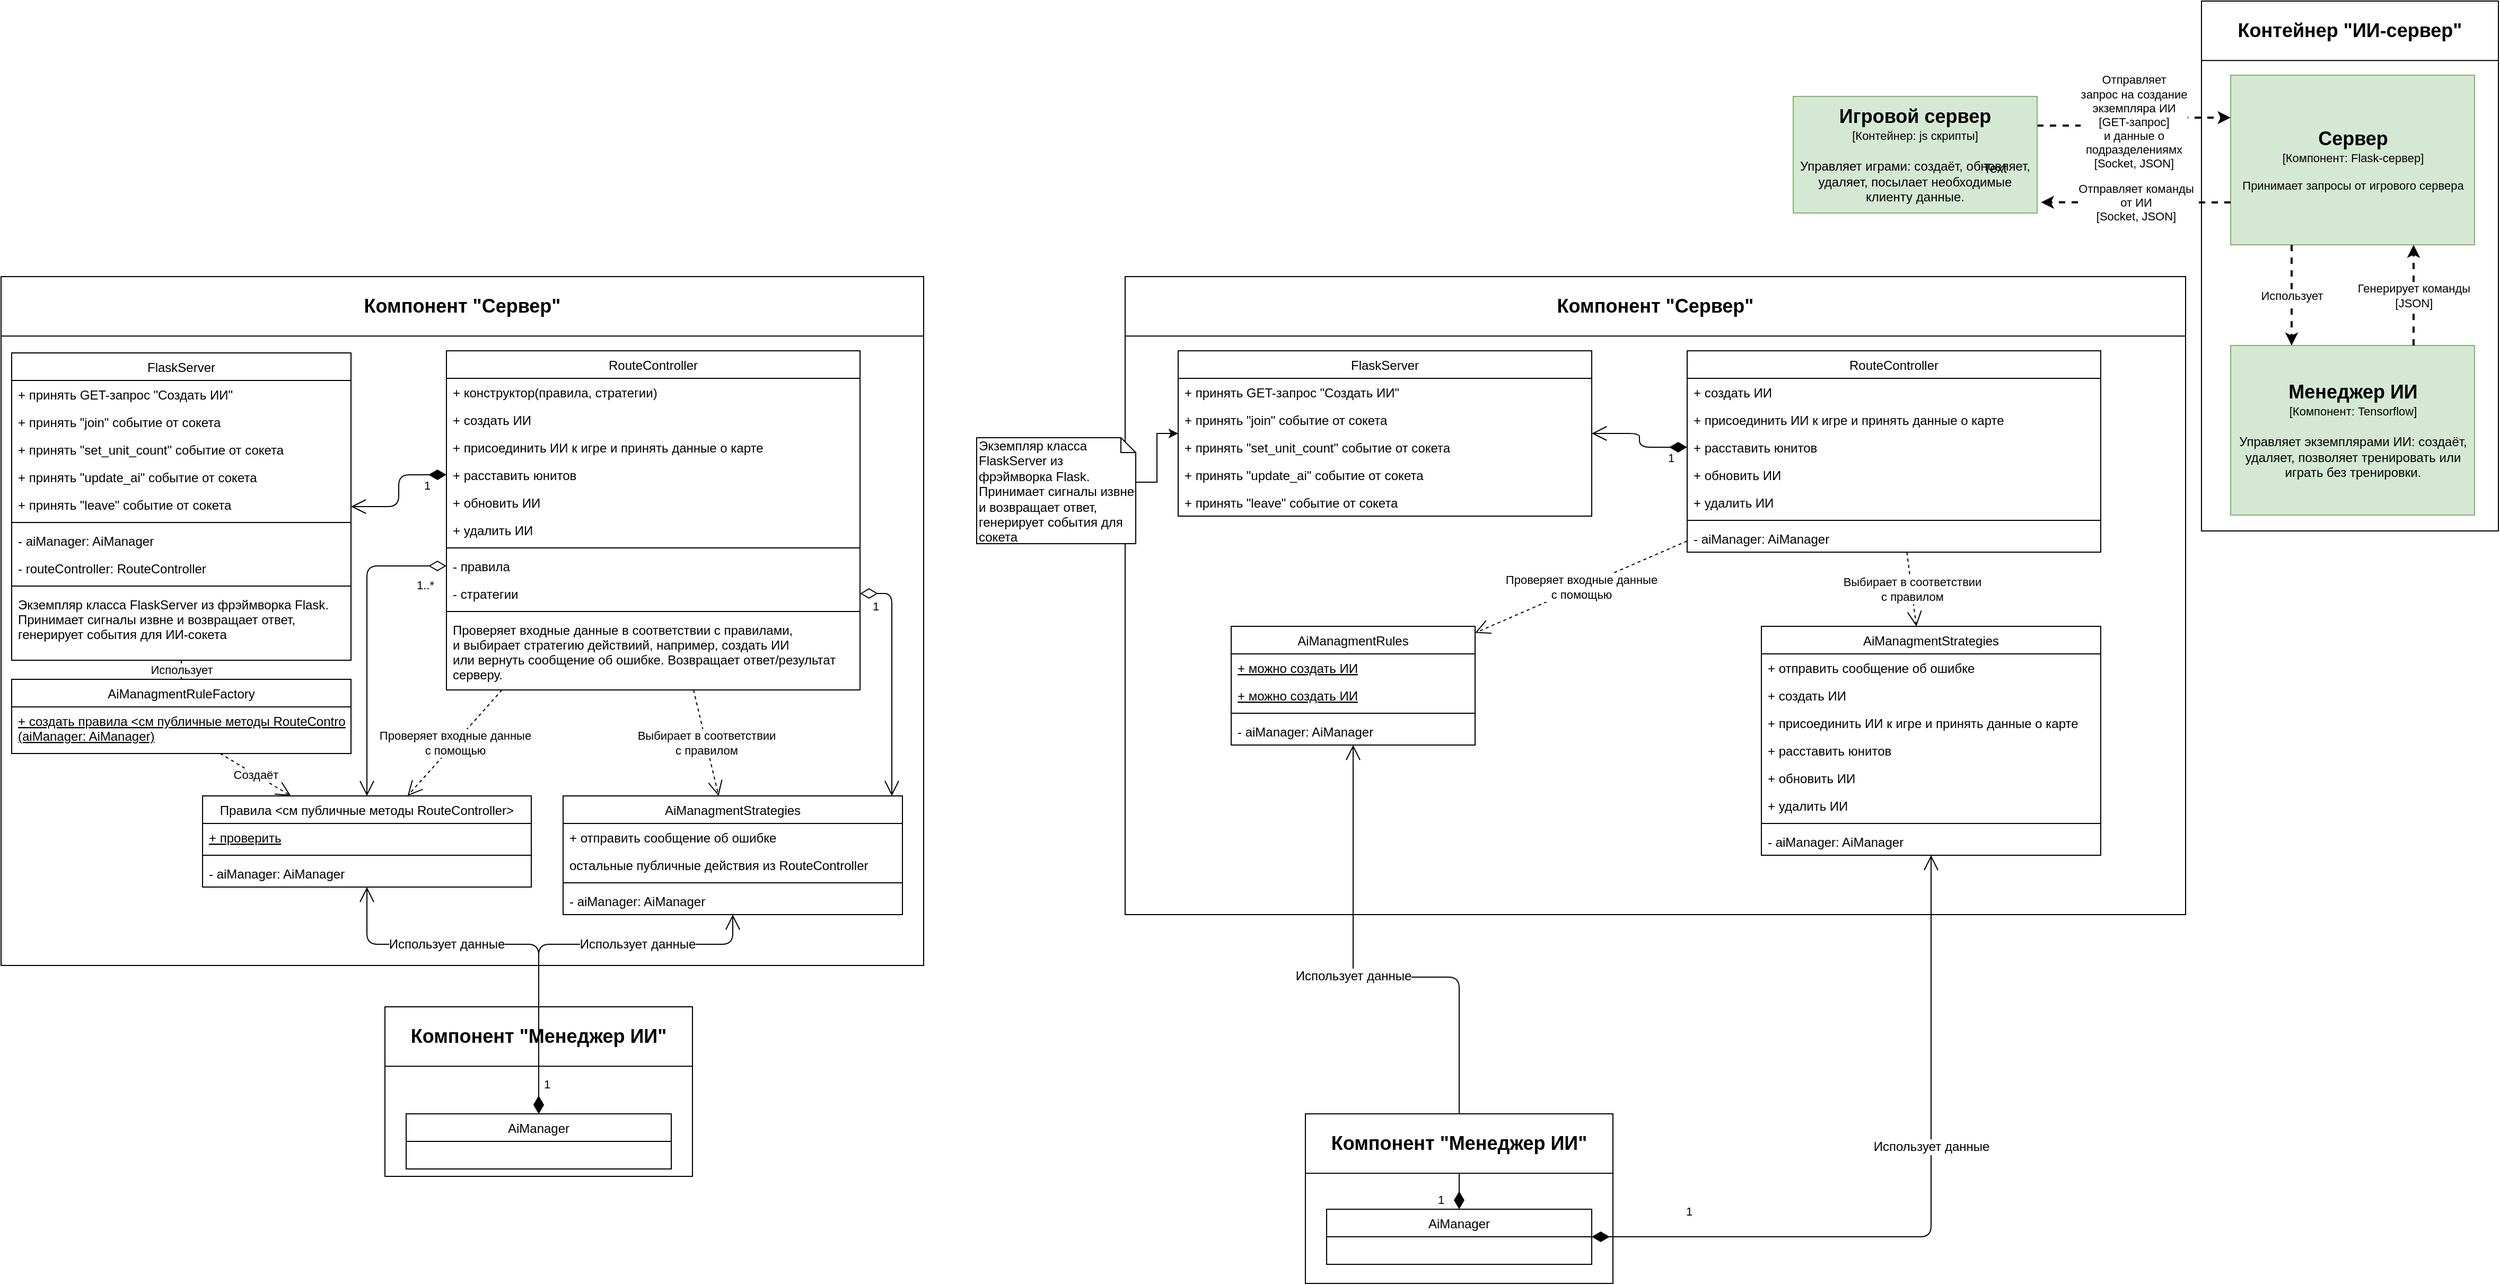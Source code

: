 <mxfile version="12.7.9" type="device"><diagram id="C5RBs43oDa-KdzZeNtuy" name="Page-1"><mxGraphModel dx="2522" dy="479" grid="1" gridSize="10" guides="1" tooltips="1" connect="1" arrows="1" fold="1" page="1" pageScale="1" pageWidth="827" pageHeight="1169" math="0" shadow="0"><root><mxCell id="WIyWlLk6GJQsqaUBKTNV-0"/><mxCell id="WIyWlLk6GJQsqaUBKTNV-1" parent="WIyWlLk6GJQsqaUBKTNV-0"/><mxCell id="0hiu_Pi0HJlsaVOjyTY1-55" value="" style="rounded=0;whiteSpace=wrap;html=1;" vertex="1" parent="WIyWlLk6GJQsqaUBKTNV-1"><mxGeometry x="310" y="1270" width="290" height="160" as="geometry"/></mxCell><mxCell id="0hiu_Pi0HJlsaVOjyTY1-0" value="" style="rounded=0;whiteSpace=wrap;html=1;" vertex="1" parent="WIyWlLk6GJQsqaUBKTNV-1"><mxGeometry x="1155" y="220" width="280" height="500" as="geometry"/></mxCell><mxCell id="0hiu_Pi0HJlsaVOjyTY1-1" value="&lt;b&gt;&lt;font style=&quot;font-size: 18px&quot;&gt;Контейнер &quot;ИИ-сервер&quot;&lt;/font&gt;&lt;/b&gt;" style="rounded=0;whiteSpace=wrap;html=1;" vertex="1" parent="WIyWlLk6GJQsqaUBKTNV-1"><mxGeometry x="1155" y="220" width="280" height="56.1" as="geometry"/></mxCell><mxCell id="0hiu_Pi0HJlsaVOjyTY1-2" value="&lt;div&gt;&lt;b&gt;&lt;font style=&quot;font-size: 18px&quot;&gt;Сервер&lt;/font&gt;&lt;/b&gt;&lt;br&gt;&lt;/div&gt;&lt;div&gt;&lt;font style=&quot;font-size: 11px&quot;&gt;[Компонент&lt;/font&gt;&lt;font style=&quot;font-size: 11px&quot;&gt;&lt;span class=&quot;tlid-translation translation&quot; lang=&quot;ru&quot;&gt;&lt;span title=&quot;&quot; class=&quot;&quot;&gt;: Flask-сервер]&lt;/span&gt;&lt;/span&gt;&lt;/font&gt;&lt;/div&gt;&lt;div&gt;&lt;font style=&quot;font-size: 10px&quot;&gt;&lt;br&gt;&lt;/font&gt;&lt;/div&gt;Принимает запросы от игрового сервера" style="rounded=0;whiteSpace=wrap;html=1;fillColor=#d5e8d4;strokeColor=#82b366;fontSize=11;" vertex="1" parent="WIyWlLk6GJQsqaUBKTNV-1"><mxGeometry x="1182.5" y="290" width="230" height="160" as="geometry"/></mxCell><mxCell id="0hiu_Pi0HJlsaVOjyTY1-3" value="&lt;div&gt;Отправляет&lt;/div&gt;&lt;div&gt;запрос на создание &lt;br&gt;&lt;/div&gt;&lt;div&gt;экземпляра ИИ&lt;/div&gt;&lt;div&gt;[&lt;span class=&quot;pl-en&quot;&gt;&lt;span class=&quot;pl-s&quot;&gt;GET-запрос&lt;/span&gt;&lt;/span&gt;] &lt;br&gt;&lt;/div&gt;&lt;div&gt;и данные о&lt;/div&gt;&lt;div&gt; подразделениямх&lt;/div&gt;&lt;div&gt;[Socket, JSON]&lt;/div&gt;" style="edgeStyle=orthogonalEdgeStyle;rounded=0;orthogonalLoop=1;jettySize=auto;html=1;entryX=0;entryY=0.25;entryDx=0;entryDy=0;dashed=1;strokeWidth=2;exitX=1;exitY=0.25;exitDx=0;exitDy=0;" edge="1" parent="WIyWlLk6GJQsqaUBKTNV-1" source="0hiu_Pi0HJlsaVOjyTY1-8" target="0hiu_Pi0HJlsaVOjyTY1-2"><mxGeometry relative="1" as="geometry"><mxPoint x="890" y="330" as="sourcePoint"/></mxGeometry></mxCell><mxCell id="0hiu_Pi0HJlsaVOjyTY1-4" value="&lt;div&gt;Отправляет команды&lt;/div&gt;&lt;div&gt;от ИИ&lt;/div&gt;&lt;div&gt;[Socket, JSON]&lt;br&gt;&lt;/div&gt;" style="edgeStyle=orthogonalEdgeStyle;rounded=0;orthogonalLoop=1;jettySize=auto;html=1;exitX=0;exitY=0.75;exitDx=0;exitDy=0;entryX=1.016;entryY=0.908;entryDx=0;entryDy=0;dashed=1;strokeWidth=2;entryPerimeter=0;" edge="1" parent="WIyWlLk6GJQsqaUBKTNV-1" source="0hiu_Pi0HJlsaVOjyTY1-2" target="0hiu_Pi0HJlsaVOjyTY1-8"><mxGeometry relative="1" as="geometry"><mxPoint x="800" y="407.5" as="targetPoint"/></mxGeometry></mxCell><mxCell id="0hiu_Pi0HJlsaVOjyTY1-5" value="&lt;div&gt;&lt;b&gt;&lt;font style=&quot;font-size: 18px&quot;&gt;Менеджер ИИ&lt;/font&gt;&lt;/b&gt;&lt;br&gt;&lt;/div&gt;&lt;div&gt;&lt;div&gt;&lt;font style=&quot;font-size: 11px&quot;&gt;[&lt;font style=&quot;font-size: 11px&quot;&gt;Компонент&lt;/font&gt;&lt;/font&gt;&lt;font style=&quot;font-size: 11px&quot; size=&quot;3&quot;&gt;&lt;span class=&quot;tlid-translation translation&quot; lang=&quot;ru&quot;&gt;&lt;span title=&quot;&quot; class=&quot;&quot;&gt;: Tensorflow]&lt;/span&gt;&lt;/span&gt;&lt;/font&gt;&lt;/div&gt;&lt;font style=&quot;font-size: 11px&quot; size=&quot;3&quot;&gt;&lt;span class=&quot;tlid-translation translation&quot; lang=&quot;ru&quot;&gt;&lt;span title=&quot;&quot; class=&quot;&quot;&gt;&lt;/span&gt;&lt;/span&gt;&lt;/font&gt;&lt;/div&gt;&lt;div&gt;&lt;font style=&quot;font-size: 10px&quot;&gt;&lt;br&gt;&lt;/font&gt;&lt;/div&gt;&lt;div&gt;Управляет экземплярами ИИ: создаёт, удаляет, позволяет тренировать или играть без тренировки.&lt;br&gt;&lt;/div&gt;" style="rounded=0;whiteSpace=wrap;html=1;fillColor=#d5e8d4;strokeColor=#82b366;" vertex="1" parent="WIyWlLk6GJQsqaUBKTNV-1"><mxGeometry x="1182.5" y="545" width="230" height="160" as="geometry"/></mxCell><mxCell id="0hiu_Pi0HJlsaVOjyTY1-6" value="Использует" style="edgeStyle=orthogonalEdgeStyle;rounded=0;orthogonalLoop=1;jettySize=auto;html=1;exitX=0.25;exitY=1;exitDx=0;exitDy=0;entryX=0.25;entryY=0;entryDx=0;entryDy=0;dashed=1;strokeWidth=2;" edge="1" parent="WIyWlLk6GJQsqaUBKTNV-1" source="0hiu_Pi0HJlsaVOjyTY1-2" target="0hiu_Pi0HJlsaVOjyTY1-5"><mxGeometry relative="1" as="geometry"><mxPoint x="810" y="417.5" as="targetPoint"/><mxPoint x="1192.5" y="420" as="sourcePoint"/></mxGeometry></mxCell><mxCell id="0hiu_Pi0HJlsaVOjyTY1-7" value="&lt;div&gt;Генерирует команды&lt;/div&gt;&lt;div&gt;[JSON]&lt;br&gt;&lt;/div&gt;" style="edgeStyle=orthogonalEdgeStyle;rounded=0;orthogonalLoop=1;jettySize=auto;html=1;exitX=0.75;exitY=0;exitDx=0;exitDy=0;dashed=1;strokeWidth=2;entryX=0.75;entryY=1;entryDx=0;entryDy=0;" edge="1" parent="WIyWlLk6GJQsqaUBKTNV-1" source="0hiu_Pi0HJlsaVOjyTY1-5" target="0hiu_Pi0HJlsaVOjyTY1-2"><mxGeometry relative="1" as="geometry"><mxPoint x="1250" y="555" as="targetPoint"/><mxPoint x="1250" y="460" as="sourcePoint"/></mxGeometry></mxCell><mxCell id="0hiu_Pi0HJlsaVOjyTY1-8" value="&lt;div&gt;&lt;b&gt;&lt;font style=&quot;font-size: 18px&quot;&gt;Игровой сервер&lt;/font&gt;&lt;/b&gt;&lt;br&gt;&lt;/div&gt;&lt;div&gt;&lt;font style=&quot;font-size: 11px&quot;&gt;[&lt;/font&gt;&lt;font style=&quot;font-size: 11px&quot;&gt;&lt;span class=&quot;tlid-translation translation&quot; lang=&quot;ru&quot;&gt;&lt;span title=&quot;&quot; class=&quot;&quot;&gt;Контейнер: js скрипты]&lt;/span&gt;&lt;/span&gt;&lt;/font&gt;&lt;/div&gt;&lt;div&gt;&lt;font style=&quot;font-size: 10px&quot;&gt;&lt;br&gt;&lt;/font&gt;&lt;/div&gt;&lt;div&gt;Управляет играми: создаёт, обновляет, удаляет, посылает необходимые клиенту данные.&lt;br&gt;&lt;/div&gt;" style="rounded=0;whiteSpace=wrap;html=1;fillColor=#d5e8d4;strokeColor=#82b366;" vertex="1" parent="WIyWlLk6GJQsqaUBKTNV-1"><mxGeometry x="770" y="310" width="230" height="110" as="geometry"/></mxCell><mxCell id="0hiu_Pi0HJlsaVOjyTY1-9" value="Text" style="text;html=1;align=center;verticalAlign=middle;resizable=0;points=[];autosize=1;" vertex="1" parent="WIyWlLk6GJQsqaUBKTNV-1"><mxGeometry x="940" y="368" width="40" height="20" as="geometry"/></mxCell><mxCell id="0hiu_Pi0HJlsaVOjyTY1-10" value="" style="rounded=0;whiteSpace=wrap;html=1;" vertex="1" parent="WIyWlLk6GJQsqaUBKTNV-1"><mxGeometry x="140" y="480" width="1000" height="602" as="geometry"/></mxCell><mxCell id="0hiu_Pi0HJlsaVOjyTY1-11" value="&lt;b&gt;&lt;font style=&quot;font-size: 18px&quot;&gt;Компонент &quot;Сервер&quot;&lt;/font&gt;&lt;/b&gt;" style="rounded=0;whiteSpace=wrap;html=1;" vertex="1" parent="WIyWlLk6GJQsqaUBKTNV-1"><mxGeometry x="140" y="480" width="1000" height="56.1" as="geometry"/></mxCell><mxCell id="0hiu_Pi0HJlsaVOjyTY1-16" value="FlaskServer" style="swimlane;fontStyle=0;childLayout=stackLayout;horizontal=1;startSize=26;fillColor=none;horizontalStack=0;resizeParent=1;resizeParentMax=0;resizeLast=0;collapsible=1;marginBottom=0;" vertex="1" parent="WIyWlLk6GJQsqaUBKTNV-1"><mxGeometry x="190" y="550" width="390" height="156" as="geometry"/></mxCell><mxCell id="0hiu_Pi0HJlsaVOjyTY1-17" value="+ принять GET-запрос &quot;Создать ИИ&quot;&#xA;" style="text;strokeColor=none;fillColor=none;align=left;verticalAlign=top;spacingLeft=4;spacingRight=4;overflow=hidden;rotatable=0;points=[[0,0.5],[1,0.5]];portConstraint=eastwest;" vertex="1" parent="0hiu_Pi0HJlsaVOjyTY1-16"><mxGeometry y="26" width="390" height="26" as="geometry"/></mxCell><mxCell id="0hiu_Pi0HJlsaVOjyTY1-18" value="+ принять &quot;join&quot; событие от сокета" style="text;strokeColor=none;fillColor=none;align=left;verticalAlign=top;spacingLeft=4;spacingRight=4;overflow=hidden;rotatable=0;points=[[0,0.5],[1,0.5]];portConstraint=eastwest;" vertex="1" parent="0hiu_Pi0HJlsaVOjyTY1-16"><mxGeometry y="52" width="390" height="26" as="geometry"/></mxCell><mxCell id="0hiu_Pi0HJlsaVOjyTY1-58" value="+ принять &quot;set_unit_count&quot; событие от сокета" style="text;strokeColor=none;fillColor=none;align=left;verticalAlign=top;spacingLeft=4;spacingRight=4;overflow=hidden;rotatable=0;points=[[0,0.5],[1,0.5]];portConstraint=eastwest;" vertex="1" parent="0hiu_Pi0HJlsaVOjyTY1-16"><mxGeometry y="78" width="390" height="26" as="geometry"/></mxCell><mxCell id="0hiu_Pi0HJlsaVOjyTY1-59" value="+ принять &quot;update_ai&quot; событие от сокета" style="text;strokeColor=none;fillColor=none;align=left;verticalAlign=top;spacingLeft=4;spacingRight=4;overflow=hidden;rotatable=0;points=[[0,0.5],[1,0.5]];portConstraint=eastwest;" vertex="1" parent="0hiu_Pi0HJlsaVOjyTY1-16"><mxGeometry y="104" width="390" height="26" as="geometry"/></mxCell><mxCell id="0hiu_Pi0HJlsaVOjyTY1-57" value="+ принять &quot;leave&quot; событие от сокета" style="text;strokeColor=none;fillColor=none;align=left;verticalAlign=top;spacingLeft=4;spacingRight=4;overflow=hidden;rotatable=0;points=[[0,0.5],[1,0.5]];portConstraint=eastwest;" vertex="1" parent="0hiu_Pi0HJlsaVOjyTY1-16"><mxGeometry y="130" width="390" height="26" as="geometry"/></mxCell><mxCell id="0hiu_Pi0HJlsaVOjyTY1-20" value="RouteController" style="swimlane;fontStyle=0;childLayout=stackLayout;horizontal=1;startSize=26;fillColor=none;horizontalStack=0;resizeParent=1;resizeParentMax=0;resizeLast=0;collapsible=1;marginBottom=0;" vertex="1" parent="WIyWlLk6GJQsqaUBKTNV-1"><mxGeometry x="670" y="550" width="390" height="190" as="geometry"/></mxCell><mxCell id="0hiu_Pi0HJlsaVOjyTY1-21" value="+ создать ИИ" style="text;strokeColor=none;fillColor=none;align=left;verticalAlign=top;spacingLeft=4;spacingRight=4;overflow=hidden;rotatable=0;points=[[0,0.5],[1,0.5]];portConstraint=eastwest;fontStyle=0" vertex="1" parent="0hiu_Pi0HJlsaVOjyTY1-20"><mxGeometry y="26" width="390" height="26" as="geometry"/></mxCell><mxCell id="0hiu_Pi0HJlsaVOjyTY1-22" value="+ присоединить ИИ к игре и принять данные о карте" style="text;strokeColor=none;fillColor=none;align=left;verticalAlign=top;spacingLeft=4;spacingRight=4;overflow=hidden;rotatable=0;points=[[0,0.5],[1,0.5]];portConstraint=eastwest;fontStyle=0" vertex="1" parent="0hiu_Pi0HJlsaVOjyTY1-20"><mxGeometry y="52" width="390" height="26" as="geometry"/></mxCell><mxCell id="0hiu_Pi0HJlsaVOjyTY1-61" value="+ расставить юнитов" style="text;strokeColor=none;fillColor=none;align=left;verticalAlign=top;spacingLeft=4;spacingRight=4;overflow=hidden;rotatable=0;points=[[0,0.5],[1,0.5]];portConstraint=eastwest;fontStyle=0" vertex="1" parent="0hiu_Pi0HJlsaVOjyTY1-20"><mxGeometry y="78" width="390" height="26" as="geometry"/></mxCell><mxCell id="0hiu_Pi0HJlsaVOjyTY1-62" value="+ обновить ИИ" style="text;strokeColor=none;fillColor=none;align=left;verticalAlign=top;spacingLeft=4;spacingRight=4;overflow=hidden;rotatable=0;points=[[0,0.5],[1,0.5]];portConstraint=eastwest;fontStyle=0" vertex="1" parent="0hiu_Pi0HJlsaVOjyTY1-20"><mxGeometry y="104" width="390" height="26" as="geometry"/></mxCell><mxCell id="0hiu_Pi0HJlsaVOjyTY1-60" value="+ удалить ИИ" style="text;strokeColor=none;fillColor=none;align=left;verticalAlign=top;spacingLeft=4;spacingRight=4;overflow=hidden;rotatable=0;points=[[0,0.5],[1,0.5]];portConstraint=eastwest;fontStyle=0" vertex="1" parent="0hiu_Pi0HJlsaVOjyTY1-20"><mxGeometry y="130" width="390" height="26" as="geometry"/></mxCell><mxCell id="0hiu_Pi0HJlsaVOjyTY1-34" value="" style="line;strokeWidth=1;fillColor=none;align=left;verticalAlign=middle;spacingTop=-1;spacingLeft=3;spacingRight=3;rotatable=0;labelPosition=right;points=[];portConstraint=eastwest;" vertex="1" parent="0hiu_Pi0HJlsaVOjyTY1-20"><mxGeometry y="156" width="390" height="8" as="geometry"/></mxCell><mxCell id="0hiu_Pi0HJlsaVOjyTY1-23" value="- aiManager: AiManager" style="text;strokeColor=none;fillColor=none;align=left;verticalAlign=top;spacingLeft=4;spacingRight=4;overflow=hidden;rotatable=0;points=[[0,0.5],[1,0.5]];portConstraint=eastwest;" vertex="1" parent="0hiu_Pi0HJlsaVOjyTY1-20"><mxGeometry y="164" width="390" height="26" as="geometry"/></mxCell><mxCell id="0hiu_Pi0HJlsaVOjyTY1-24" value="AiManagmentRules" style="swimlane;fontStyle=0;childLayout=stackLayout;horizontal=1;startSize=26;fillColor=none;horizontalStack=0;resizeParent=1;resizeParentMax=0;resizeLast=0;collapsible=1;marginBottom=0;" vertex="1" parent="WIyWlLk6GJQsqaUBKTNV-1"><mxGeometry x="240" y="810" width="230" height="112" as="geometry"/></mxCell><mxCell id="0hiu_Pi0HJlsaVOjyTY1-25" value="+ можно создать ИИ " style="text;strokeColor=none;fillColor=none;align=left;verticalAlign=top;spacingLeft=4;spacingRight=4;overflow=hidden;rotatable=0;points=[[0,0.5],[1,0.5]];portConstraint=eastwest;fontStyle=4" vertex="1" parent="0hiu_Pi0HJlsaVOjyTY1-24"><mxGeometry y="26" width="230" height="26" as="geometry"/></mxCell><mxCell id="0hiu_Pi0HJlsaVOjyTY1-73" value="+ можно создать ИИ " style="text;strokeColor=none;fillColor=none;align=left;verticalAlign=top;spacingLeft=4;spacingRight=4;overflow=hidden;rotatable=0;points=[[0,0.5],[1,0.5]];portConstraint=eastwest;fontStyle=4" vertex="1" parent="0hiu_Pi0HJlsaVOjyTY1-24"><mxGeometry y="52" width="230" height="26" as="geometry"/></mxCell><mxCell id="0hiu_Pi0HJlsaVOjyTY1-71" value="" style="line;strokeWidth=1;fillColor=none;align=left;verticalAlign=middle;spacingTop=-1;spacingLeft=3;spacingRight=3;rotatable=0;labelPosition=right;points=[];portConstraint=eastwest;" vertex="1" parent="0hiu_Pi0HJlsaVOjyTY1-24"><mxGeometry y="78" width="230" height="8" as="geometry"/></mxCell><mxCell id="0hiu_Pi0HJlsaVOjyTY1-72" value="- aiManager: AiManager" style="text;strokeColor=none;fillColor=none;align=left;verticalAlign=top;spacingLeft=4;spacingRight=4;overflow=hidden;rotatable=0;points=[[0,0.5],[1,0.5]];portConstraint=eastwest;" vertex="1" parent="0hiu_Pi0HJlsaVOjyTY1-24"><mxGeometry y="86" width="230" height="26" as="geometry"/></mxCell><mxCell id="0hiu_Pi0HJlsaVOjyTY1-28" value="AiManagmentStrategies" style="swimlane;fontStyle=0;childLayout=stackLayout;horizontal=1;startSize=26;fillColor=none;horizontalStack=0;resizeParent=1;resizeParentMax=0;resizeLast=0;collapsible=1;marginBottom=0;" vertex="1" parent="WIyWlLk6GJQsqaUBKTNV-1"><mxGeometry x="740" y="810" width="320" height="216" as="geometry"/></mxCell><mxCell id="0hiu_Pi0HJlsaVOjyTY1-70" value="+ отправить сообщение об ошибке" style="text;strokeColor=none;fillColor=none;align=left;verticalAlign=top;spacingLeft=4;spacingRight=4;overflow=hidden;rotatable=0;points=[[0,0.5],[1,0.5]];portConstraint=eastwest;fontStyle=0" vertex="1" parent="0hiu_Pi0HJlsaVOjyTY1-28"><mxGeometry y="26" width="320" height="26" as="geometry"/></mxCell><mxCell id="0hiu_Pi0HJlsaVOjyTY1-63" value="+ создать ИИ" style="text;strokeColor=none;fillColor=none;align=left;verticalAlign=top;spacingLeft=4;spacingRight=4;overflow=hidden;rotatable=0;points=[[0,0.5],[1,0.5]];portConstraint=eastwest;fontStyle=0" vertex="1" parent="0hiu_Pi0HJlsaVOjyTY1-28"><mxGeometry y="52" width="320" height="26" as="geometry"/></mxCell><mxCell id="0hiu_Pi0HJlsaVOjyTY1-64" value="+ присоединить ИИ к игре и принять данные о карте" style="text;strokeColor=none;fillColor=none;align=left;verticalAlign=top;spacingLeft=4;spacingRight=4;overflow=hidden;rotatable=0;points=[[0,0.5],[1,0.5]];portConstraint=eastwest;fontStyle=0" vertex="1" parent="0hiu_Pi0HJlsaVOjyTY1-28"><mxGeometry y="78" width="320" height="26" as="geometry"/></mxCell><mxCell id="0hiu_Pi0HJlsaVOjyTY1-65" value="+ расставить юнитов" style="text;strokeColor=none;fillColor=none;align=left;verticalAlign=top;spacingLeft=4;spacingRight=4;overflow=hidden;rotatable=0;points=[[0,0.5],[1,0.5]];portConstraint=eastwest;fontStyle=0" vertex="1" parent="0hiu_Pi0HJlsaVOjyTY1-28"><mxGeometry y="104" width="320" height="26" as="geometry"/></mxCell><mxCell id="0hiu_Pi0HJlsaVOjyTY1-66" value="+ обновить ИИ" style="text;strokeColor=none;fillColor=none;align=left;verticalAlign=top;spacingLeft=4;spacingRight=4;overflow=hidden;rotatable=0;points=[[0,0.5],[1,0.5]];portConstraint=eastwest;fontStyle=0" vertex="1" parent="0hiu_Pi0HJlsaVOjyTY1-28"><mxGeometry y="130" width="320" height="26" as="geometry"/></mxCell><mxCell id="0hiu_Pi0HJlsaVOjyTY1-67" value="+ удалить ИИ" style="text;strokeColor=none;fillColor=none;align=left;verticalAlign=top;spacingLeft=4;spacingRight=4;overflow=hidden;rotatable=0;points=[[0,0.5],[1,0.5]];portConstraint=eastwest;fontStyle=0" vertex="1" parent="0hiu_Pi0HJlsaVOjyTY1-28"><mxGeometry y="156" width="320" height="26" as="geometry"/></mxCell><mxCell id="0hiu_Pi0HJlsaVOjyTY1-68" value="" style="line;strokeWidth=1;fillColor=none;align=left;verticalAlign=middle;spacingTop=-1;spacingLeft=3;spacingRight=3;rotatable=0;labelPosition=right;points=[];portConstraint=eastwest;" vertex="1" parent="0hiu_Pi0HJlsaVOjyTY1-28"><mxGeometry y="182" width="320" height="8" as="geometry"/></mxCell><mxCell id="0hiu_Pi0HJlsaVOjyTY1-69" value="- aiManager: AiManager" style="text;strokeColor=none;fillColor=none;align=left;verticalAlign=top;spacingLeft=4;spacingRight=4;overflow=hidden;rotatable=0;points=[[0,0.5],[1,0.5]];portConstraint=eastwest;" vertex="1" parent="0hiu_Pi0HJlsaVOjyTY1-28"><mxGeometry y="190" width="320" height="26" as="geometry"/></mxCell><mxCell id="0hiu_Pi0HJlsaVOjyTY1-33" style="edgeStyle=orthogonalEdgeStyle;rounded=0;orthogonalLoop=1;jettySize=auto;html=1;exitX=0;exitY=0;exitDx=100;exitDy=42;exitPerimeter=0;" edge="1" parent="WIyWlLk6GJQsqaUBKTNV-1" source="0hiu_Pi0HJlsaVOjyTY1-32" target="0hiu_Pi0HJlsaVOjyTY1-16"><mxGeometry relative="1" as="geometry"/></mxCell><mxCell id="0hiu_Pi0HJlsaVOjyTY1-32" value="Экземпляр класса FlaskServer из фрэймворка Flask. Принимает сигналы извне и возвращает ответ, генерирует события для сокета" style="shape=note;whiteSpace=wrap;html=1;size=14;verticalAlign=top;align=left;spacingTop=-6;" vertex="1" parent="WIyWlLk6GJQsqaUBKTNV-1"><mxGeometry y="632" width="150" height="100" as="geometry"/></mxCell><mxCell id="0hiu_Pi0HJlsaVOjyTY1-36" value="1" style="endArrow=open;html=1;endSize=12;startArrow=diamondThin;startSize=14;startFill=1;edgeStyle=orthogonalEdgeStyle;align=left;verticalAlign=bottom;exitX=0;exitY=0.5;exitDx=0;exitDy=0;" edge="1" parent="WIyWlLk6GJQsqaUBKTNV-1" source="0hiu_Pi0HJlsaVOjyTY1-61" target="0hiu_Pi0HJlsaVOjyTY1-16"><mxGeometry x="-0.612" y="19" relative="1" as="geometry"><mxPoint x="220" y="712" as="sourcePoint"/><mxPoint x="380" y="712" as="targetPoint"/><mxPoint as="offset"/></mxGeometry></mxCell><mxCell id="0hiu_Pi0HJlsaVOjyTY1-37" value="&lt;div&gt;Проверяет входные данные&lt;/div&gt;&lt;div&gt;с помощью&lt;br&gt;&lt;/div&gt;" style="endArrow=open;endSize=12;dashed=1;html=1;" edge="1" parent="WIyWlLk6GJQsqaUBKTNV-1" source="0hiu_Pi0HJlsaVOjyTY1-20" target="0hiu_Pi0HJlsaVOjyTY1-24"><mxGeometry width="160" relative="1" as="geometry"><mxPoint x="210" y="922" as="sourcePoint"/><mxPoint x="370" y="922" as="targetPoint"/></mxGeometry></mxCell><mxCell id="0hiu_Pi0HJlsaVOjyTY1-38" value="&lt;div&gt;Выбирает в соответствии&lt;/div&gt;&lt;div&gt; с правилом&lt;/div&gt;" style="endArrow=open;endSize=12;dashed=1;html=1;" edge="1" parent="WIyWlLk6GJQsqaUBKTNV-1" source="0hiu_Pi0HJlsaVOjyTY1-20" target="0hiu_Pi0HJlsaVOjyTY1-28"><mxGeometry width="160" relative="1" as="geometry"><mxPoint x="580" y="822" as="sourcePoint"/><mxPoint x="740" y="822" as="targetPoint"/></mxGeometry></mxCell><mxCell id="0hiu_Pi0HJlsaVOjyTY1-46" value="AiManager" style="swimlane;fontStyle=0;childLayout=stackLayout;horizontal=1;startSize=26;fillColor=none;horizontalStack=0;resizeParent=1;resizeParentMax=0;resizeLast=0;collapsible=1;marginBottom=0;" vertex="1" parent="WIyWlLk6GJQsqaUBKTNV-1"><mxGeometry x="330" y="1360" width="250" height="52" as="geometry"/></mxCell><mxCell id="0hiu_Pi0HJlsaVOjyTY1-50" value="1" style="endArrow=open;html=1;endSize=12;startArrow=diamondThin;startSize=14;startFill=1;edgeStyle=orthogonalEdgeStyle;align=left;verticalAlign=bottom;exitX=0.5;exitY=0;exitDx=0;exitDy=0;" edge="1" parent="WIyWlLk6GJQsqaUBKTNV-1" source="0hiu_Pi0HJlsaVOjyTY1-46" target="0hiu_Pi0HJlsaVOjyTY1-24"><mxGeometry x="-0.102" y="219" relative="1" as="geometry"><mxPoint x="780" y="1130" as="sourcePoint"/><mxPoint x="940" y="1130" as="targetPoint"/><mxPoint as="offset"/></mxGeometry></mxCell><mxCell id="0hiu_Pi0HJlsaVOjyTY1-51" value="Использует данные" style="text;html=1;align=center;verticalAlign=middle;resizable=0;points=[];labelBackgroundColor=#ffffff;" vertex="1" connectable="0" parent="0hiu_Pi0HJlsaVOjyTY1-50"><mxGeometry x="0.192" relative="1" as="geometry"><mxPoint as="offset"/></mxGeometry></mxCell><mxCell id="0hiu_Pi0HJlsaVOjyTY1-52" value="1" style="endArrow=open;html=1;endSize=12;startArrow=diamondThin;startSize=14;startFill=1;edgeStyle=orthogonalEdgeStyle;align=left;verticalAlign=bottom;" edge="1" parent="WIyWlLk6GJQsqaUBKTNV-1" source="0hiu_Pi0HJlsaVOjyTY1-46" target="0hiu_Pi0HJlsaVOjyTY1-28"><mxGeometry x="-0.744" y="15" relative="1" as="geometry"><mxPoint x="875" y="1200" as="sourcePoint"/><mxPoint x="875" y="1044" as="targetPoint"/><mxPoint as="offset"/></mxGeometry></mxCell><mxCell id="0hiu_Pi0HJlsaVOjyTY1-53" value="Использует данные" style="text;html=1;align=center;verticalAlign=middle;resizable=0;points=[];labelBackgroundColor=#ffffff;" vertex="1" connectable="0" parent="0hiu_Pi0HJlsaVOjyTY1-52"><mxGeometry x="0.192" relative="1" as="geometry"><mxPoint as="offset"/></mxGeometry></mxCell><mxCell id="0hiu_Pi0HJlsaVOjyTY1-54" value="&lt;b&gt;&lt;font style=&quot;font-size: 18px&quot;&gt;Компонент &quot;Менеджер ИИ&quot;&lt;/font&gt;&lt;/b&gt;" style="rounded=0;whiteSpace=wrap;html=1;" vertex="1" parent="WIyWlLk6GJQsqaUBKTNV-1"><mxGeometry x="310" y="1270" width="290" height="56.1" as="geometry"/></mxCell><mxCell id="0hiu_Pi0HJlsaVOjyTY1-74" value="" style="rounded=0;whiteSpace=wrap;html=1;" vertex="1" parent="WIyWlLk6GJQsqaUBKTNV-1"><mxGeometry x="-558" y="1169" width="290" height="160" as="geometry"/></mxCell><mxCell id="0hiu_Pi0HJlsaVOjyTY1-75" value="" style="rounded=0;whiteSpace=wrap;html=1;" vertex="1" parent="WIyWlLk6GJQsqaUBKTNV-1"><mxGeometry x="-920" y="480" width="870" height="650" as="geometry"/></mxCell><mxCell id="0hiu_Pi0HJlsaVOjyTY1-76" value="&lt;b&gt;&lt;font style=&quot;font-size: 18px&quot;&gt;Компонент &quot;Сервер&quot;&lt;/font&gt;&lt;/b&gt;" style="rounded=0;whiteSpace=wrap;html=1;" vertex="1" parent="WIyWlLk6GJQsqaUBKTNV-1"><mxGeometry x="-920" y="480" width="870" height="56.1" as="geometry"/></mxCell><mxCell id="0hiu_Pi0HJlsaVOjyTY1-77" value="FlaskServer" style="swimlane;fontStyle=0;childLayout=stackLayout;horizontal=1;startSize=26;fillColor=none;horizontalStack=0;resizeParent=1;resizeParentMax=0;resizeLast=0;collapsible=1;marginBottom=0;" vertex="1" parent="WIyWlLk6GJQsqaUBKTNV-1"><mxGeometry x="-910" y="552" width="320" height="290" as="geometry"/></mxCell><mxCell id="0hiu_Pi0HJlsaVOjyTY1-78" value="+ принять GET-запрос &quot;Создать ИИ&quot;&#xA;" style="text;strokeColor=none;fillColor=none;align=left;verticalAlign=top;spacingLeft=4;spacingRight=4;overflow=hidden;rotatable=0;points=[[0,0.5],[1,0.5]];portConstraint=eastwest;" vertex="1" parent="0hiu_Pi0HJlsaVOjyTY1-77"><mxGeometry y="26" width="320" height="26" as="geometry"/></mxCell><mxCell id="0hiu_Pi0HJlsaVOjyTY1-79" value="+ принять &quot;join&quot; событие от сокета" style="text;strokeColor=none;fillColor=none;align=left;verticalAlign=top;spacingLeft=4;spacingRight=4;overflow=hidden;rotatable=0;points=[[0,0.5],[1,0.5]];portConstraint=eastwest;" vertex="1" parent="0hiu_Pi0HJlsaVOjyTY1-77"><mxGeometry y="52" width="320" height="26" as="geometry"/></mxCell><mxCell id="0hiu_Pi0HJlsaVOjyTY1-80" value="+ принять &quot;set_unit_count&quot; событие от сокета" style="text;strokeColor=none;fillColor=none;align=left;verticalAlign=top;spacingLeft=4;spacingRight=4;overflow=hidden;rotatable=0;points=[[0,0.5],[1,0.5]];portConstraint=eastwest;" vertex="1" parent="0hiu_Pi0HJlsaVOjyTY1-77"><mxGeometry y="78" width="320" height="26" as="geometry"/></mxCell><mxCell id="0hiu_Pi0HJlsaVOjyTY1-81" value="+ принять &quot;update_ai&quot; событие от сокета" style="text;strokeColor=none;fillColor=none;align=left;verticalAlign=top;spacingLeft=4;spacingRight=4;overflow=hidden;rotatable=0;points=[[0,0.5],[1,0.5]];portConstraint=eastwest;" vertex="1" parent="0hiu_Pi0HJlsaVOjyTY1-77"><mxGeometry y="104" width="320" height="26" as="geometry"/></mxCell><mxCell id="0hiu_Pi0HJlsaVOjyTY1-82" value="+ принять &quot;leave&quot; событие от сокета" style="text;strokeColor=none;fillColor=none;align=left;verticalAlign=top;spacingLeft=4;spacingRight=4;overflow=hidden;rotatable=0;points=[[0,0.5],[1,0.5]];portConstraint=eastwest;" vertex="1" parent="0hiu_Pi0HJlsaVOjyTY1-77"><mxGeometry y="130" width="320" height="26" as="geometry"/></mxCell><mxCell id="0hiu_Pi0HJlsaVOjyTY1-116" value="" style="line;strokeWidth=1;fillColor=none;align=left;verticalAlign=middle;spacingTop=-1;spacingLeft=3;spacingRight=3;rotatable=0;labelPosition=right;points=[];portConstraint=eastwest;" vertex="1" parent="0hiu_Pi0HJlsaVOjyTY1-77"><mxGeometry y="156" width="320" height="8" as="geometry"/></mxCell><mxCell id="0hiu_Pi0HJlsaVOjyTY1-138" value="- aiManager: AiManager" style="text;strokeColor=none;fillColor=none;align=left;verticalAlign=top;spacingLeft=4;spacingRight=4;overflow=hidden;rotatable=0;points=[[0,0.5],[1,0.5]];portConstraint=eastwest;" vertex="1" parent="0hiu_Pi0HJlsaVOjyTY1-77"><mxGeometry y="164" width="320" height="26" as="geometry"/></mxCell><mxCell id="0hiu_Pi0HJlsaVOjyTY1-134" value="- routeController: RouteController" style="text;strokeColor=none;fillColor=none;align=left;verticalAlign=top;spacingLeft=4;spacingRight=4;overflow=hidden;rotatable=0;points=[[0,0.5],[1,0.5]];portConstraint=eastwest;" vertex="1" parent="0hiu_Pi0HJlsaVOjyTY1-77"><mxGeometry y="190" width="320" height="26" as="geometry"/></mxCell><mxCell id="0hiu_Pi0HJlsaVOjyTY1-133" value="" style="line;strokeWidth=1;fillColor=none;align=left;verticalAlign=middle;spacingTop=-1;spacingLeft=3;spacingRight=3;rotatable=0;labelPosition=right;points=[];portConstraint=eastwest;" vertex="1" parent="0hiu_Pi0HJlsaVOjyTY1-77"><mxGeometry y="216" width="320" height="8" as="geometry"/></mxCell><mxCell id="0hiu_Pi0HJlsaVOjyTY1-118" value="Экземпляр класса FlaskServer из фрэймворка Flask.&#xA; Принимает сигналы извне и возвращает ответ, &#xA;генерирует события для ИИ-сокета" style="text;strokeColor=none;fillColor=none;align=left;verticalAlign=top;spacingLeft=4;spacingRight=4;overflow=hidden;rotatable=0;points=[[0,0.5],[1,0.5]];portConstraint=eastwest;" vertex="1" parent="0hiu_Pi0HJlsaVOjyTY1-77"><mxGeometry y="224" width="320" height="66" as="geometry"/></mxCell><mxCell id="0hiu_Pi0HJlsaVOjyTY1-83" value="RouteController" style="swimlane;fontStyle=0;childLayout=stackLayout;horizontal=1;startSize=26;fillColor=none;horizontalStack=0;resizeParent=1;resizeParentMax=0;resizeLast=0;collapsible=1;marginBottom=0;" vertex="1" parent="WIyWlLk6GJQsqaUBKTNV-1"><mxGeometry x="-500" y="550" width="390" height="320" as="geometry"/></mxCell><mxCell id="0hiu_Pi0HJlsaVOjyTY1-128" value="+ конструктор(правила, стратегии)" style="text;strokeColor=none;fillColor=none;align=left;verticalAlign=top;spacingLeft=4;spacingRight=4;overflow=hidden;rotatable=0;points=[[0,0.5],[1,0.5]];portConstraint=eastwest;fontStyle=0" vertex="1" parent="0hiu_Pi0HJlsaVOjyTY1-83"><mxGeometry y="26" width="390" height="26" as="geometry"/></mxCell><mxCell id="0hiu_Pi0HJlsaVOjyTY1-84" value="+ создать ИИ" style="text;strokeColor=none;fillColor=none;align=left;verticalAlign=top;spacingLeft=4;spacingRight=4;overflow=hidden;rotatable=0;points=[[0,0.5],[1,0.5]];portConstraint=eastwest;fontStyle=0" vertex="1" parent="0hiu_Pi0HJlsaVOjyTY1-83"><mxGeometry y="52" width="390" height="26" as="geometry"/></mxCell><mxCell id="0hiu_Pi0HJlsaVOjyTY1-85" value="+ присоединить ИИ к игре и принять данные о карте" style="text;strokeColor=none;fillColor=none;align=left;verticalAlign=top;spacingLeft=4;spacingRight=4;overflow=hidden;rotatable=0;points=[[0,0.5],[1,0.5]];portConstraint=eastwest;fontStyle=0" vertex="1" parent="0hiu_Pi0HJlsaVOjyTY1-83"><mxGeometry y="78" width="390" height="26" as="geometry"/></mxCell><mxCell id="0hiu_Pi0HJlsaVOjyTY1-86" value="+ расставить юнитов" style="text;strokeColor=none;fillColor=none;align=left;verticalAlign=top;spacingLeft=4;spacingRight=4;overflow=hidden;rotatable=0;points=[[0,0.5],[1,0.5]];portConstraint=eastwest;fontStyle=0" vertex="1" parent="0hiu_Pi0HJlsaVOjyTY1-83"><mxGeometry y="104" width="390" height="26" as="geometry"/></mxCell><mxCell id="0hiu_Pi0HJlsaVOjyTY1-87" value="+ обновить ИИ" style="text;strokeColor=none;fillColor=none;align=left;verticalAlign=top;spacingLeft=4;spacingRight=4;overflow=hidden;rotatable=0;points=[[0,0.5],[1,0.5]];portConstraint=eastwest;fontStyle=0" vertex="1" parent="0hiu_Pi0HJlsaVOjyTY1-83"><mxGeometry y="130" width="390" height="26" as="geometry"/></mxCell><mxCell id="0hiu_Pi0HJlsaVOjyTY1-88" value="+ удалить ИИ" style="text;strokeColor=none;fillColor=none;align=left;verticalAlign=top;spacingLeft=4;spacingRight=4;overflow=hidden;rotatable=0;points=[[0,0.5],[1,0.5]];portConstraint=eastwest;fontStyle=0" vertex="1" parent="0hiu_Pi0HJlsaVOjyTY1-83"><mxGeometry y="156" width="390" height="26" as="geometry"/></mxCell><mxCell id="0hiu_Pi0HJlsaVOjyTY1-89" value="" style="line;strokeWidth=1;fillColor=none;align=left;verticalAlign=middle;spacingTop=-1;spacingLeft=3;spacingRight=3;rotatable=0;labelPosition=right;points=[];portConstraint=eastwest;" vertex="1" parent="0hiu_Pi0HJlsaVOjyTY1-83"><mxGeometry y="182" width="390" height="8" as="geometry"/></mxCell><mxCell id="0hiu_Pi0HJlsaVOjyTY1-90" value="- правила" style="text;strokeColor=none;fillColor=none;align=left;verticalAlign=top;spacingLeft=4;spacingRight=4;overflow=hidden;rotatable=0;points=[[0,0.5],[1,0.5]];portConstraint=eastwest;" vertex="1" parent="0hiu_Pi0HJlsaVOjyTY1-83"><mxGeometry y="190" width="390" height="26" as="geometry"/></mxCell><mxCell id="0hiu_Pi0HJlsaVOjyTY1-121" value="- стратегии" style="text;strokeColor=none;fillColor=none;align=left;verticalAlign=top;spacingLeft=4;spacingRight=4;overflow=hidden;rotatable=0;points=[[0,0.5],[1,0.5]];portConstraint=eastwest;" vertex="1" parent="0hiu_Pi0HJlsaVOjyTY1-83"><mxGeometry y="216" width="390" height="26" as="geometry"/></mxCell><mxCell id="0hiu_Pi0HJlsaVOjyTY1-120" value="" style="line;strokeWidth=1;fillColor=none;align=left;verticalAlign=middle;spacingTop=-1;spacingLeft=3;spacingRight=3;rotatable=0;labelPosition=right;points=[];portConstraint=eastwest;" vertex="1" parent="0hiu_Pi0HJlsaVOjyTY1-83"><mxGeometry y="242" width="390" height="8" as="geometry"/></mxCell><mxCell id="0hiu_Pi0HJlsaVOjyTY1-119" value="Проверяет входные данные в соответствии с правилами, &#xA;и выбирает стратегию действиий, например, создать ИИ &#xA;или вернуть сообщение об ошибке. Возвращает ответ/результат&#xA; серверу." style="text;strokeColor=none;fillColor=none;align=left;verticalAlign=top;spacingLeft=4;spacingRight=4;overflow=hidden;rotatable=0;points=[[0,0.5],[1,0.5]];portConstraint=eastwest;" vertex="1" parent="0hiu_Pi0HJlsaVOjyTY1-83"><mxGeometry y="250" width="390" height="70" as="geometry"/></mxCell><mxCell id="0hiu_Pi0HJlsaVOjyTY1-91" value="Правила &lt;см публичные методы RouteController&gt;" style="swimlane;fontStyle=0;childLayout=stackLayout;horizontal=1;startSize=26;fillColor=none;horizontalStack=0;resizeParent=1;resizeParentMax=0;resizeLast=0;collapsible=1;marginBottom=0;" vertex="1" parent="WIyWlLk6GJQsqaUBKTNV-1"><mxGeometry x="-730" y="970" width="310" height="86" as="geometry"/></mxCell><mxCell id="0hiu_Pi0HJlsaVOjyTY1-93" value="+ проверить " style="text;strokeColor=none;fillColor=none;align=left;verticalAlign=top;spacingLeft=4;spacingRight=4;overflow=hidden;rotatable=0;points=[[0,0.5],[1,0.5]];portConstraint=eastwest;fontStyle=4" vertex="1" parent="0hiu_Pi0HJlsaVOjyTY1-91"><mxGeometry y="26" width="310" height="26" as="geometry"/></mxCell><mxCell id="0hiu_Pi0HJlsaVOjyTY1-94" value="" style="line;strokeWidth=1;fillColor=none;align=left;verticalAlign=middle;spacingTop=-1;spacingLeft=3;spacingRight=3;rotatable=0;labelPosition=right;points=[];portConstraint=eastwest;" vertex="1" parent="0hiu_Pi0HJlsaVOjyTY1-91"><mxGeometry y="52" width="310" height="8" as="geometry"/></mxCell><mxCell id="0hiu_Pi0HJlsaVOjyTY1-95" value="- aiManager: AiManager" style="text;strokeColor=none;fillColor=none;align=left;verticalAlign=top;spacingLeft=4;spacingRight=4;overflow=hidden;rotatable=0;points=[[0,0.5],[1,0.5]];portConstraint=eastwest;" vertex="1" parent="0hiu_Pi0HJlsaVOjyTY1-91"><mxGeometry y="60" width="310" height="26" as="geometry"/></mxCell><mxCell id="0hiu_Pi0HJlsaVOjyTY1-96" value="AiManagmentStrategies" style="swimlane;fontStyle=0;childLayout=stackLayout;horizontal=1;startSize=26;fillColor=none;horizontalStack=0;resizeParent=1;resizeParentMax=0;resizeLast=0;collapsible=1;marginBottom=0;" vertex="1" parent="WIyWlLk6GJQsqaUBKTNV-1"><mxGeometry x="-390" y="970" width="320" height="112" as="geometry"/></mxCell><mxCell id="0hiu_Pi0HJlsaVOjyTY1-97" value="+ отправить сообщение об ошибке" style="text;strokeColor=none;fillColor=none;align=left;verticalAlign=top;spacingLeft=4;spacingRight=4;overflow=hidden;rotatable=0;points=[[0,0.5],[1,0.5]];portConstraint=eastwest;fontStyle=0" vertex="1" parent="0hiu_Pi0HJlsaVOjyTY1-96"><mxGeometry y="26" width="320" height="26" as="geometry"/></mxCell><mxCell id="0hiu_Pi0HJlsaVOjyTY1-98" value="остальные публичные действия из RouteController " style="text;strokeColor=none;fillColor=none;align=left;verticalAlign=top;spacingLeft=4;spacingRight=4;overflow=hidden;rotatable=0;points=[[0,0.5],[1,0.5]];portConstraint=eastwest;fontStyle=0" vertex="1" parent="0hiu_Pi0HJlsaVOjyTY1-96"><mxGeometry y="52" width="320" height="26" as="geometry"/></mxCell><mxCell id="0hiu_Pi0HJlsaVOjyTY1-103" value="" style="line;strokeWidth=1;fillColor=none;align=left;verticalAlign=middle;spacingTop=-1;spacingLeft=3;spacingRight=3;rotatable=0;labelPosition=right;points=[];portConstraint=eastwest;" vertex="1" parent="0hiu_Pi0HJlsaVOjyTY1-96"><mxGeometry y="78" width="320" height="8" as="geometry"/></mxCell><mxCell id="0hiu_Pi0HJlsaVOjyTY1-104" value="- aiManager: AiManager" style="text;strokeColor=none;fillColor=none;align=left;verticalAlign=top;spacingLeft=4;spacingRight=4;overflow=hidden;rotatable=0;points=[[0,0.5],[1,0.5]];portConstraint=eastwest;" vertex="1" parent="0hiu_Pi0HJlsaVOjyTY1-96"><mxGeometry y="86" width="320" height="26" as="geometry"/></mxCell><mxCell id="0hiu_Pi0HJlsaVOjyTY1-107" value="1" style="endArrow=open;html=1;endSize=12;startArrow=diamondThin;startSize=14;startFill=1;edgeStyle=orthogonalEdgeStyle;align=left;verticalAlign=bottom;exitX=0;exitY=0.5;exitDx=0;exitDy=0;" edge="1" parent="WIyWlLk6GJQsqaUBKTNV-1" source="0hiu_Pi0HJlsaVOjyTY1-86" target="0hiu_Pi0HJlsaVOjyTY1-77"><mxGeometry x="-0.612" y="19" relative="1" as="geometry"><mxPoint x="-970" y="712" as="sourcePoint"/><mxPoint x="-810" y="712" as="targetPoint"/><mxPoint as="offset"/></mxGeometry></mxCell><mxCell id="0hiu_Pi0HJlsaVOjyTY1-108" value="&lt;div&gt;Проверяет входные данные&lt;/div&gt;&lt;div&gt;с помощью&lt;br&gt;&lt;/div&gt;" style="endArrow=open;endSize=12;dashed=1;html=1;" edge="1" parent="WIyWlLk6GJQsqaUBKTNV-1" source="0hiu_Pi0HJlsaVOjyTY1-83" target="0hiu_Pi0HJlsaVOjyTY1-91"><mxGeometry width="160" relative="1" as="geometry"><mxPoint x="-980" y="922" as="sourcePoint"/><mxPoint x="-820" y="922" as="targetPoint"/></mxGeometry></mxCell><mxCell id="0hiu_Pi0HJlsaVOjyTY1-109" value="&lt;div&gt;Выбирает в соответствии&lt;/div&gt;&lt;div&gt; с правилом&lt;/div&gt;" style="endArrow=open;endSize=12;dashed=1;html=1;" edge="1" parent="WIyWlLk6GJQsqaUBKTNV-1" source="0hiu_Pi0HJlsaVOjyTY1-83" target="0hiu_Pi0HJlsaVOjyTY1-96"><mxGeometry width="160" relative="1" as="geometry"><mxPoint x="-610" y="822" as="sourcePoint"/><mxPoint x="-450" y="822" as="targetPoint"/></mxGeometry></mxCell><mxCell id="0hiu_Pi0HJlsaVOjyTY1-110" value="AiManager" style="swimlane;fontStyle=0;childLayout=stackLayout;horizontal=1;startSize=26;fillColor=none;horizontalStack=0;resizeParent=1;resizeParentMax=0;resizeLast=0;collapsible=1;marginBottom=0;" vertex="1" parent="WIyWlLk6GJQsqaUBKTNV-1"><mxGeometry x="-538" y="1270" width="250" height="52" as="geometry"/></mxCell><mxCell id="0hiu_Pi0HJlsaVOjyTY1-111" value="1" style="endArrow=open;html=1;endSize=12;startArrow=diamondThin;startSize=14;startFill=1;edgeStyle=orthogonalEdgeStyle;align=left;verticalAlign=bottom;exitX=0.5;exitY=0;exitDx=0;exitDy=0;" edge="1" parent="WIyWlLk6GJQsqaUBKTNV-1" source="0hiu_Pi0HJlsaVOjyTY1-110" target="0hiu_Pi0HJlsaVOjyTY1-91"><mxGeometry x="-0.896" y="-3" relative="1" as="geometry"><mxPoint x="-410" y="1130" as="sourcePoint"/><mxPoint x="-250" y="1130" as="targetPoint"/><mxPoint as="offset"/><Array as="points"><mxPoint x="-413" y="1110"/><mxPoint x="-575" y="1110"/></Array></mxGeometry></mxCell><mxCell id="0hiu_Pi0HJlsaVOjyTY1-112" value="Использует данные" style="text;html=1;align=center;verticalAlign=middle;resizable=0;points=[];labelBackgroundColor=#ffffff;" vertex="1" connectable="0" parent="0hiu_Pi0HJlsaVOjyTY1-111"><mxGeometry x="0.192" relative="1" as="geometry"><mxPoint x="-23" as="offset"/></mxGeometry></mxCell><mxCell id="0hiu_Pi0HJlsaVOjyTY1-115" value="&lt;b&gt;&lt;font style=&quot;font-size: 18px&quot;&gt;Компонент &quot;Менеджер ИИ&quot;&lt;/font&gt;&lt;/b&gt;" style="rounded=0;whiteSpace=wrap;html=1;" vertex="1" parent="WIyWlLk6GJQsqaUBKTNV-1"><mxGeometry x="-558" y="1169" width="290" height="56.1" as="geometry"/></mxCell><mxCell id="0hiu_Pi0HJlsaVOjyTY1-122" value="AiManagmentRuleFactory" style="swimlane;fontStyle=0;childLayout=stackLayout;horizontal=1;startSize=26;fillColor=none;horizontalStack=0;resizeParent=1;resizeParentMax=0;resizeLast=0;collapsible=1;marginBottom=0;" vertex="1" parent="WIyWlLk6GJQsqaUBKTNV-1"><mxGeometry x="-910" y="860" width="320" height="70" as="geometry"/></mxCell><mxCell id="0hiu_Pi0HJlsaVOjyTY1-123" value="+ создать правила &lt;см публичные методы RouteController&gt;&#xA;(aiManager: AiManager) " style="text;strokeColor=none;fillColor=none;align=left;verticalAlign=top;spacingLeft=4;spacingRight=4;overflow=hidden;rotatable=0;points=[[0,0.5],[1,0.5]];portConstraint=eastwest;fontStyle=4" vertex="1" parent="0hiu_Pi0HJlsaVOjyTY1-122"><mxGeometry y="26" width="320" height="44" as="geometry"/></mxCell><mxCell id="0hiu_Pi0HJlsaVOjyTY1-129" value="1..*" style="endArrow=open;html=1;endSize=12;startArrow=diamondThin;startSize=14;startFill=0;edgeStyle=orthogonalEdgeStyle;align=left;verticalAlign=bottom;" edge="1" parent="WIyWlLk6GJQsqaUBKTNV-1" source="0hiu_Pi0HJlsaVOjyTY1-90" target="0hiu_Pi0HJlsaVOjyTY1-91"><mxGeometry x="-0.301" y="45" relative="1" as="geometry"><mxPoint x="-840" y="910" as="sourcePoint"/><mxPoint x="-680" y="910" as="targetPoint"/><mxPoint as="offset"/></mxGeometry></mxCell><mxCell id="0hiu_Pi0HJlsaVOjyTY1-130" value="1" style="endArrow=open;html=1;endSize=12;startArrow=diamondThin;startSize=14;startFill=0;edgeStyle=orthogonalEdgeStyle;align=left;verticalAlign=bottom;" edge="1" parent="WIyWlLk6GJQsqaUBKTNV-1" source="0hiu_Pi0HJlsaVOjyTY1-121" target="0hiu_Pi0HJlsaVOjyTY1-96"><mxGeometry x="-0.538" y="-20" relative="1" as="geometry"><mxPoint x="-510" y="763" as="sourcePoint"/><mxPoint x="-565" y="980" as="targetPoint"/><mxPoint as="offset"/><Array as="points"><mxPoint x="-80" y="779"/></Array></mxGeometry></mxCell><mxCell id="0hiu_Pi0HJlsaVOjyTY1-135" value="Использует" style="endArrow=open;endSize=12;dashed=1;html=1;entryX=0.5;entryY=0;entryDx=0;entryDy=0;" edge="1" parent="WIyWlLk6GJQsqaUBKTNV-1" source="0hiu_Pi0HJlsaVOjyTY1-118" target="0hiu_Pi0HJlsaVOjyTY1-122"><mxGeometry width="160" relative="1" as="geometry"><mxPoint x="-800" y="830" as="sourcePoint"/><mxPoint x="-640" y="830" as="targetPoint"/></mxGeometry></mxCell><mxCell id="0hiu_Pi0HJlsaVOjyTY1-136" value="Создаёт" style="endArrow=open;endSize=12;dashed=1;html=1;" edge="1" parent="WIyWlLk6GJQsqaUBKTNV-1" source="0hiu_Pi0HJlsaVOjyTY1-123" target="0hiu_Pi0HJlsaVOjyTY1-91"><mxGeometry width="160" relative="1" as="geometry"><mxPoint x="-840" y="950" as="sourcePoint"/><mxPoint x="-680" y="950" as="targetPoint"/></mxGeometry></mxCell><mxCell id="0hiu_Pi0HJlsaVOjyTY1-113" value="" style="endArrow=open;html=1;endSize=12;startArrow=diamondThin;startSize=14;startFill=1;edgeStyle=orthogonalEdgeStyle;align=left;verticalAlign=bottom;" edge="1" parent="WIyWlLk6GJQsqaUBKTNV-1" source="0hiu_Pi0HJlsaVOjyTY1-110" target="0hiu_Pi0HJlsaVOjyTY1-96"><mxGeometry x="-0.892" y="7" relative="1" as="geometry"><mxPoint x="-315" y="1200" as="sourcePoint"/><mxPoint x="-315" y="1044" as="targetPoint"/><mxPoint as="offset"/><Array as="points"><mxPoint x="-413" y="1110"/><mxPoint x="-230" y="1110"/></Array></mxGeometry></mxCell><mxCell id="0hiu_Pi0HJlsaVOjyTY1-114" value="Использует данные" style="text;html=1;align=center;verticalAlign=middle;resizable=0;points=[];labelBackgroundColor=#ffffff;" vertex="1" connectable="0" parent="0hiu_Pi0HJlsaVOjyTY1-113"><mxGeometry x="0.192" relative="1" as="geometry"><mxPoint x="32" as="offset"/></mxGeometry></mxCell></root></mxGraphModel></diagram></mxfile>